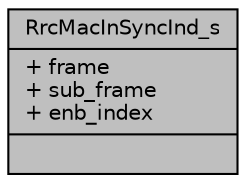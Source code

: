digraph "RrcMacInSyncInd_s"
{
 // LATEX_PDF_SIZE
  edge [fontname="Helvetica",fontsize="10",labelfontname="Helvetica",labelfontsize="10"];
  node [fontname="Helvetica",fontsize="10",shape=record];
  Node1 [label="{RrcMacInSyncInd_s\n|+ frame\l+ sub_frame\l+ enb_index\l|}",height=0.2,width=0.4,color="black", fillcolor="grey75", style="filled", fontcolor="black",tooltip=" "];
}
